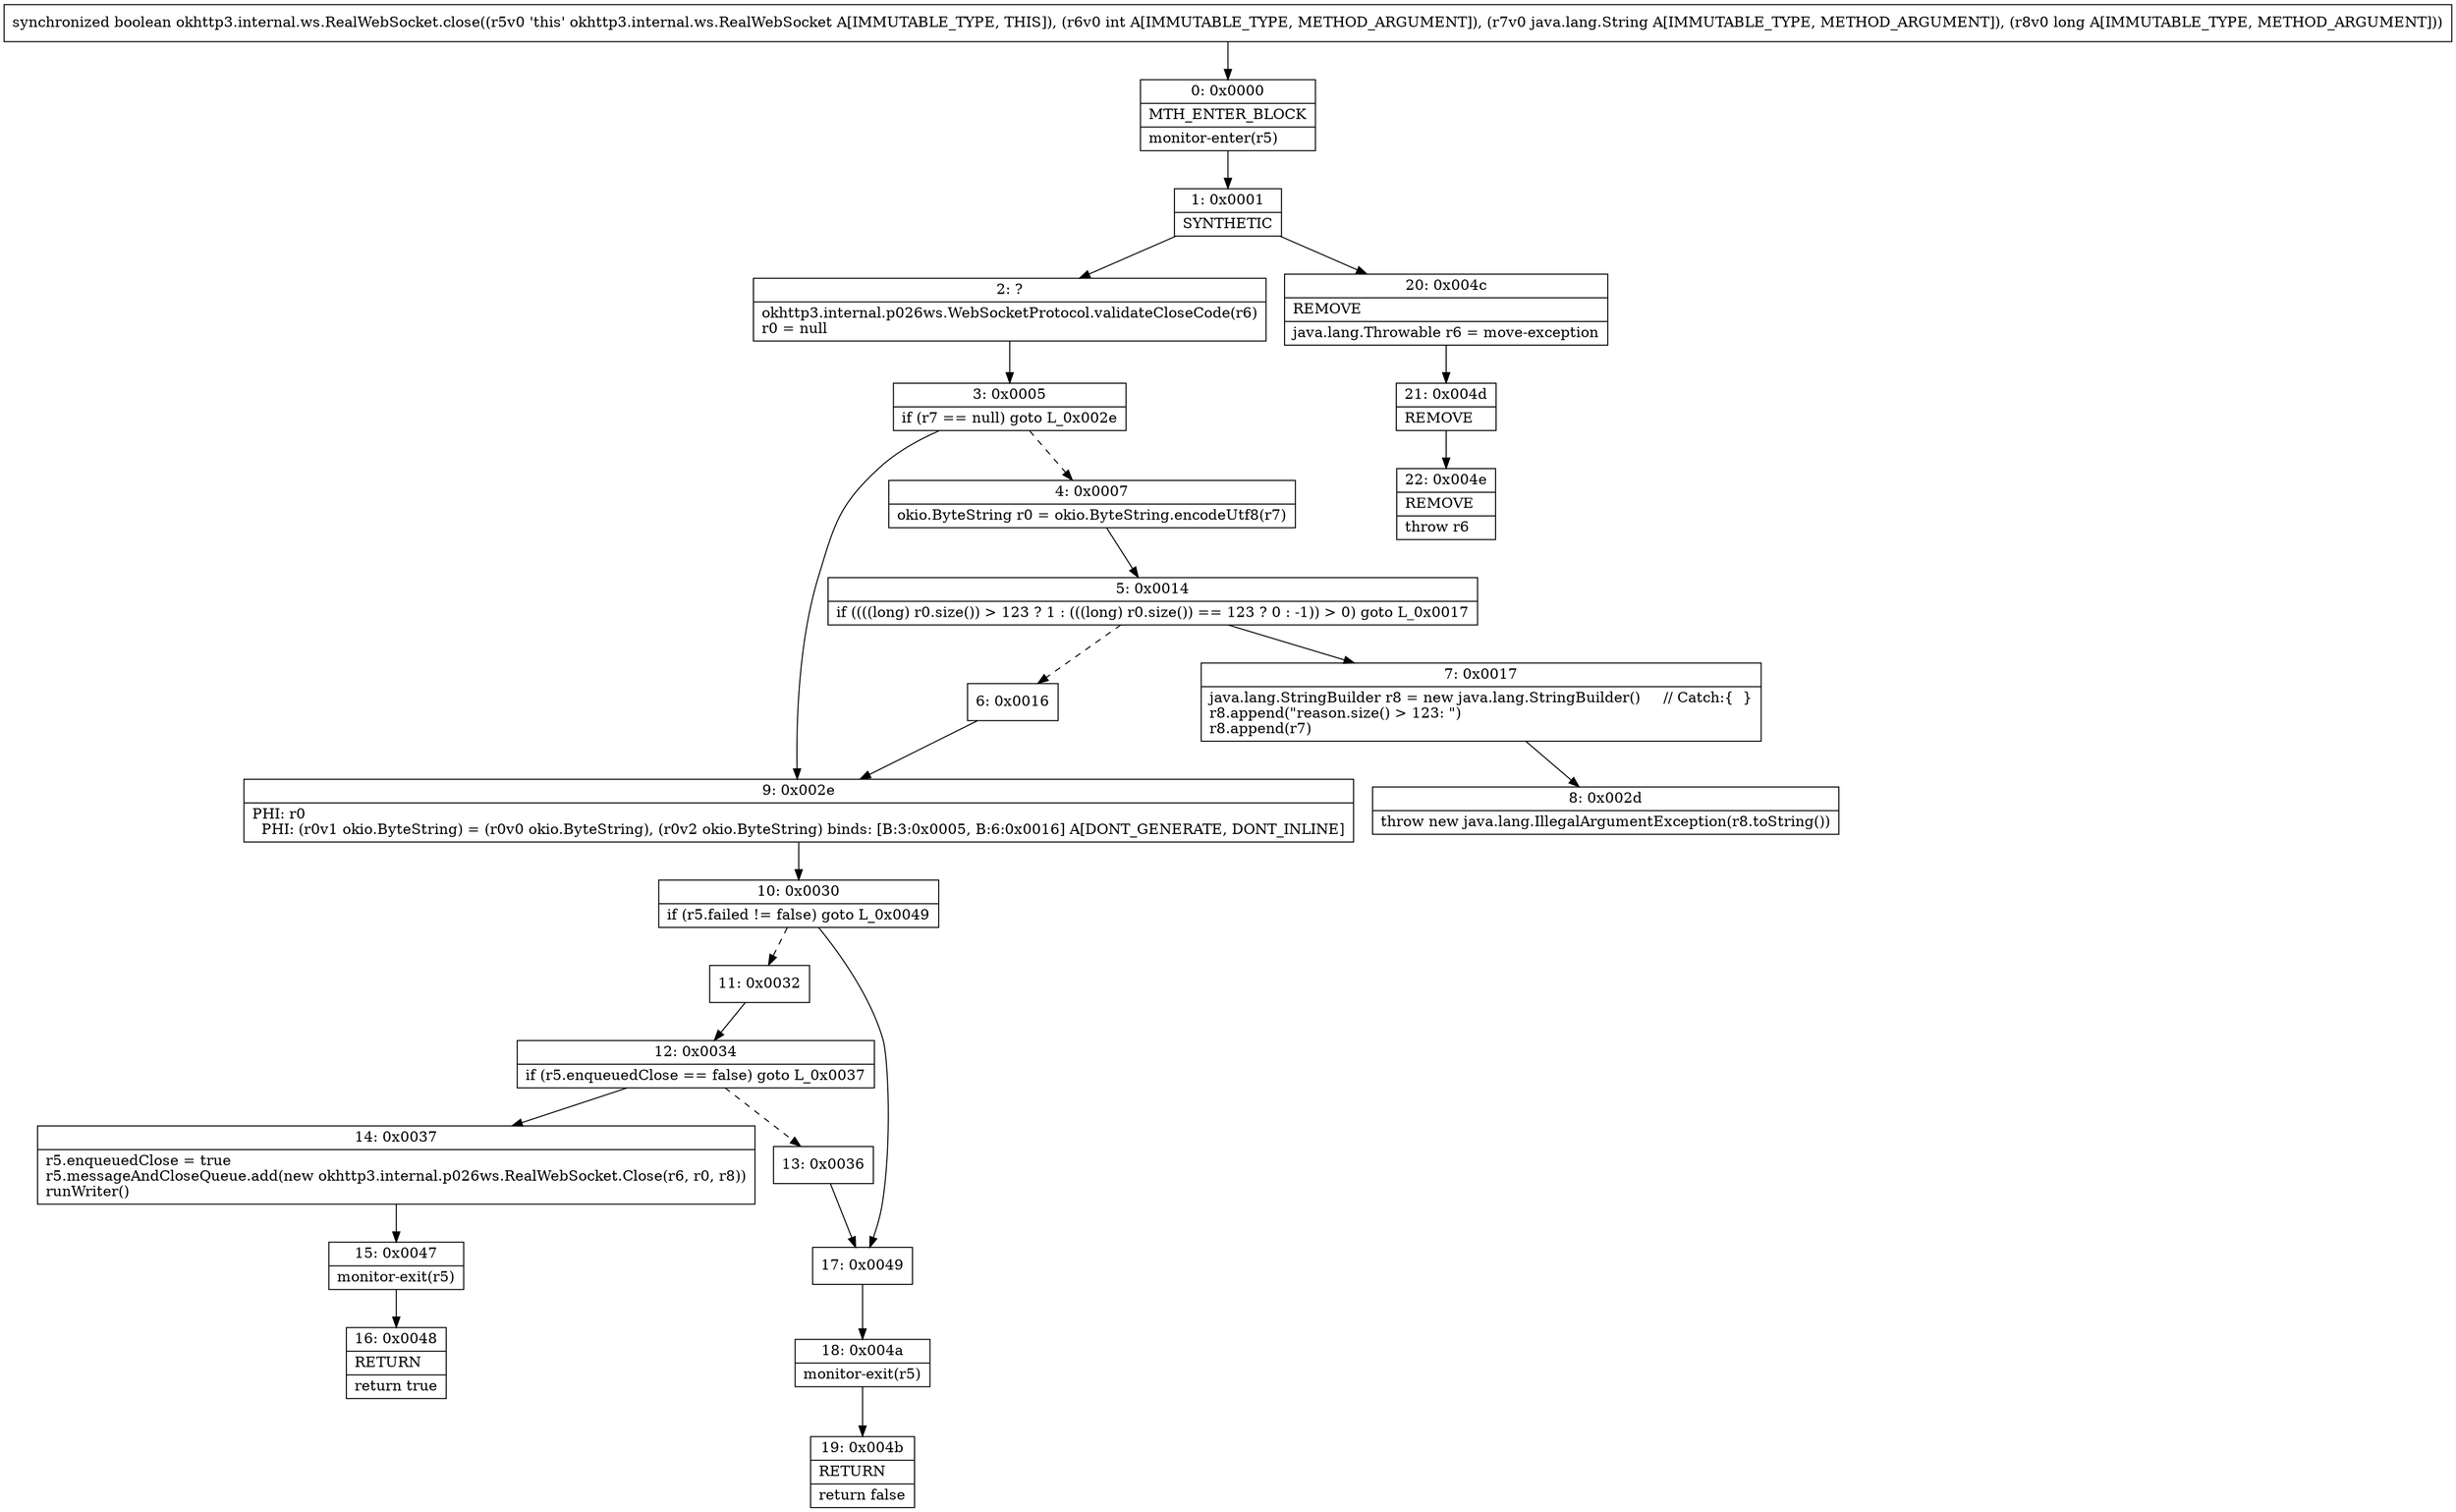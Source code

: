 digraph "CFG forokhttp3.internal.ws.RealWebSocket.close(ILjava\/lang\/String;J)Z" {
Node_0 [shape=record,label="{0\:\ 0x0000|MTH_ENTER_BLOCK\l|monitor\-enter(r5)\l}"];
Node_1 [shape=record,label="{1\:\ 0x0001|SYNTHETIC\l}"];
Node_2 [shape=record,label="{2\:\ ?|okhttp3.internal.p026ws.WebSocketProtocol.validateCloseCode(r6)\lr0 = null\l}"];
Node_3 [shape=record,label="{3\:\ 0x0005|if (r7 == null) goto L_0x002e\l}"];
Node_4 [shape=record,label="{4\:\ 0x0007|okio.ByteString r0 = okio.ByteString.encodeUtf8(r7)\l}"];
Node_5 [shape=record,label="{5\:\ 0x0014|if ((((long) r0.size()) \> 123 ? 1 : (((long) r0.size()) == 123 ? 0 : \-1)) \> 0) goto L_0x0017\l}"];
Node_6 [shape=record,label="{6\:\ 0x0016}"];
Node_7 [shape=record,label="{7\:\ 0x0017|java.lang.StringBuilder r8 = new java.lang.StringBuilder()     \/\/ Catch:\{  \}\lr8.append(\"reason.size() \> 123: \")\lr8.append(r7)\l}"];
Node_8 [shape=record,label="{8\:\ 0x002d|throw new java.lang.IllegalArgumentException(r8.toString())\l}"];
Node_9 [shape=record,label="{9\:\ 0x002e|PHI: r0 \l  PHI: (r0v1 okio.ByteString) = (r0v0 okio.ByteString), (r0v2 okio.ByteString) binds: [B:3:0x0005, B:6:0x0016] A[DONT_GENERATE, DONT_INLINE]\l}"];
Node_10 [shape=record,label="{10\:\ 0x0030|if (r5.failed != false) goto L_0x0049\l}"];
Node_11 [shape=record,label="{11\:\ 0x0032}"];
Node_12 [shape=record,label="{12\:\ 0x0034|if (r5.enqueuedClose == false) goto L_0x0037\l}"];
Node_13 [shape=record,label="{13\:\ 0x0036}"];
Node_14 [shape=record,label="{14\:\ 0x0037|r5.enqueuedClose = true\lr5.messageAndCloseQueue.add(new okhttp3.internal.p026ws.RealWebSocket.Close(r6, r0, r8))\lrunWriter()\l}"];
Node_15 [shape=record,label="{15\:\ 0x0047|monitor\-exit(r5)\l}"];
Node_16 [shape=record,label="{16\:\ 0x0048|RETURN\l|return true\l}"];
Node_17 [shape=record,label="{17\:\ 0x0049}"];
Node_18 [shape=record,label="{18\:\ 0x004a|monitor\-exit(r5)\l}"];
Node_19 [shape=record,label="{19\:\ 0x004b|RETURN\l|return false\l}"];
Node_20 [shape=record,label="{20\:\ 0x004c|REMOVE\l|java.lang.Throwable r6 = move\-exception\l}"];
Node_21 [shape=record,label="{21\:\ 0x004d|REMOVE\l}"];
Node_22 [shape=record,label="{22\:\ 0x004e|REMOVE\l|throw r6\l}"];
MethodNode[shape=record,label="{synchronized boolean okhttp3.internal.ws.RealWebSocket.close((r5v0 'this' okhttp3.internal.ws.RealWebSocket A[IMMUTABLE_TYPE, THIS]), (r6v0 int A[IMMUTABLE_TYPE, METHOD_ARGUMENT]), (r7v0 java.lang.String A[IMMUTABLE_TYPE, METHOD_ARGUMENT]), (r8v0 long A[IMMUTABLE_TYPE, METHOD_ARGUMENT])) }"];
MethodNode -> Node_0;
Node_0 -> Node_1;
Node_1 -> Node_2;
Node_1 -> Node_20;
Node_2 -> Node_3;
Node_3 -> Node_4[style=dashed];
Node_3 -> Node_9;
Node_4 -> Node_5;
Node_5 -> Node_6[style=dashed];
Node_5 -> Node_7;
Node_6 -> Node_9;
Node_7 -> Node_8;
Node_9 -> Node_10;
Node_10 -> Node_11[style=dashed];
Node_10 -> Node_17;
Node_11 -> Node_12;
Node_12 -> Node_13[style=dashed];
Node_12 -> Node_14;
Node_13 -> Node_17;
Node_14 -> Node_15;
Node_15 -> Node_16;
Node_17 -> Node_18;
Node_18 -> Node_19;
Node_20 -> Node_21;
Node_21 -> Node_22;
}

